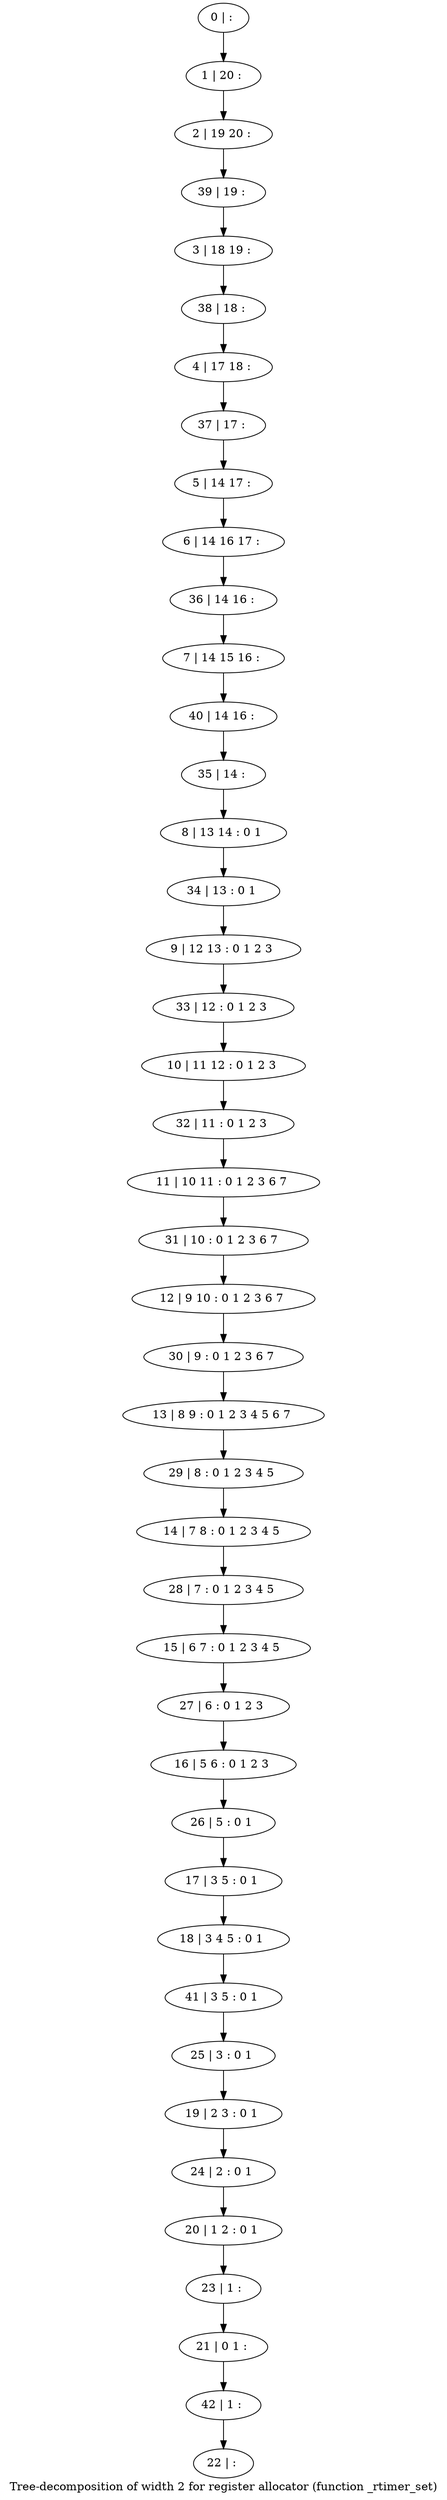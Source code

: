 digraph G {
graph [label="Tree-decomposition of width 2 for register allocator (function _rtimer_set)"]
0[label="0 | : "];
1[label="1 | 20 : "];
2[label="2 | 19 20 : "];
3[label="3 | 18 19 : "];
4[label="4 | 17 18 : "];
5[label="5 | 14 17 : "];
6[label="6 | 14 16 17 : "];
7[label="7 | 14 15 16 : "];
8[label="8 | 13 14 : 0 1 "];
9[label="9 | 12 13 : 0 1 2 3 "];
10[label="10 | 11 12 : 0 1 2 3 "];
11[label="11 | 10 11 : 0 1 2 3 6 7 "];
12[label="12 | 9 10 : 0 1 2 3 6 7 "];
13[label="13 | 8 9 : 0 1 2 3 4 5 6 7 "];
14[label="14 | 7 8 : 0 1 2 3 4 5 "];
15[label="15 | 6 7 : 0 1 2 3 4 5 "];
16[label="16 | 5 6 : 0 1 2 3 "];
17[label="17 | 3 5 : 0 1 "];
18[label="18 | 3 4 5 : 0 1 "];
19[label="19 | 2 3 : 0 1 "];
20[label="20 | 1 2 : 0 1 "];
21[label="21 | 0 1 : "];
22[label="22 | : "];
23[label="23 | 1 : "];
24[label="24 | 2 : 0 1 "];
25[label="25 | 3 : 0 1 "];
26[label="26 | 5 : 0 1 "];
27[label="27 | 6 : 0 1 2 3 "];
28[label="28 | 7 : 0 1 2 3 4 5 "];
29[label="29 | 8 : 0 1 2 3 4 5 "];
30[label="30 | 9 : 0 1 2 3 6 7 "];
31[label="31 | 10 : 0 1 2 3 6 7 "];
32[label="32 | 11 : 0 1 2 3 "];
33[label="33 | 12 : 0 1 2 3 "];
34[label="34 | 13 : 0 1 "];
35[label="35 | 14 : "];
36[label="36 | 14 16 : "];
37[label="37 | 17 : "];
38[label="38 | 18 : "];
39[label="39 | 19 : "];
40[label="40 | 14 16 : "];
41[label="41 | 3 5 : 0 1 "];
42[label="42 | 1 : "];
0->1 ;
1->2 ;
5->6 ;
17->18 ;
23->21 ;
20->23 ;
24->20 ;
19->24 ;
25->19 ;
26->17 ;
16->26 ;
27->16 ;
15->27 ;
28->15 ;
14->28 ;
29->14 ;
13->29 ;
30->13 ;
12->30 ;
31->12 ;
11->31 ;
32->11 ;
10->32 ;
33->10 ;
9->33 ;
34->9 ;
8->34 ;
35->8 ;
36->7 ;
6->36 ;
37->5 ;
4->37 ;
38->4 ;
3->38 ;
39->3 ;
2->39 ;
40->35 ;
7->40 ;
41->25 ;
18->41 ;
42->22 ;
21->42 ;
}
